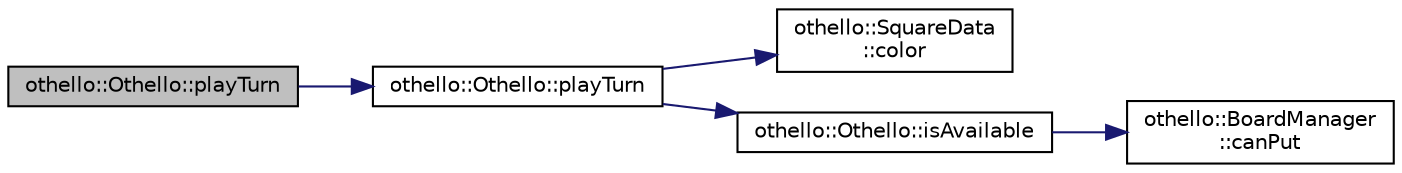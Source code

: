 digraph "othello::Othello::playTurn"
{
  edge [fontname="Helvetica",fontsize="10",labelfontname="Helvetica",labelfontsize="10"];
  node [fontname="Helvetica",fontsize="10",shape=record];
  rankdir="LR";
  Node1 [label="othello::Othello::playTurn",height=0.2,width=0.4,color="black", fillcolor="grey75", style="filled", fontcolor="black"];
  Node1 -> Node2 [color="midnightblue",fontsize="10",style="solid",fontname="Helvetica"];
  Node2 [label="othello::Othello::playTurn",height=0.2,width=0.4,color="black", fillcolor="white", style="filled",URL="$d3/d01/classothello_1_1_othello.html#a8aa903a393d697e1a7da1b6442aa88f1"];
  Node2 -> Node3 [color="midnightblue",fontsize="10",style="solid",fontname="Helvetica"];
  Node3 [label="othello::SquareData\l::color",height=0.2,width=0.4,color="black", fillcolor="white", style="filled",URL="$d3/de5/classothello_1_1_square_data.html#ad2d850b35872533a130929619844324d"];
  Node2 -> Node4 [color="midnightblue",fontsize="10",style="solid",fontname="Helvetica"];
  Node4 [label="othello::Othello::isAvailable",height=0.2,width=0.4,color="black", fillcolor="white", style="filled",URL="$d3/d01/classothello_1_1_othello.html#a66bcc64321cc1859ffc4a74f76cd3793"];
  Node4 -> Node5 [color="midnightblue",fontsize="10",style="solid",fontname="Helvetica"];
  Node5 [label="othello::BoardManager\l::canPut",height=0.2,width=0.4,color="black", fillcolor="white", style="filled",URL="$df/d71/classothello_1_1_board_manager.html#a17cb1a3fdc1e58ac8ea08b5550826477"];
}
